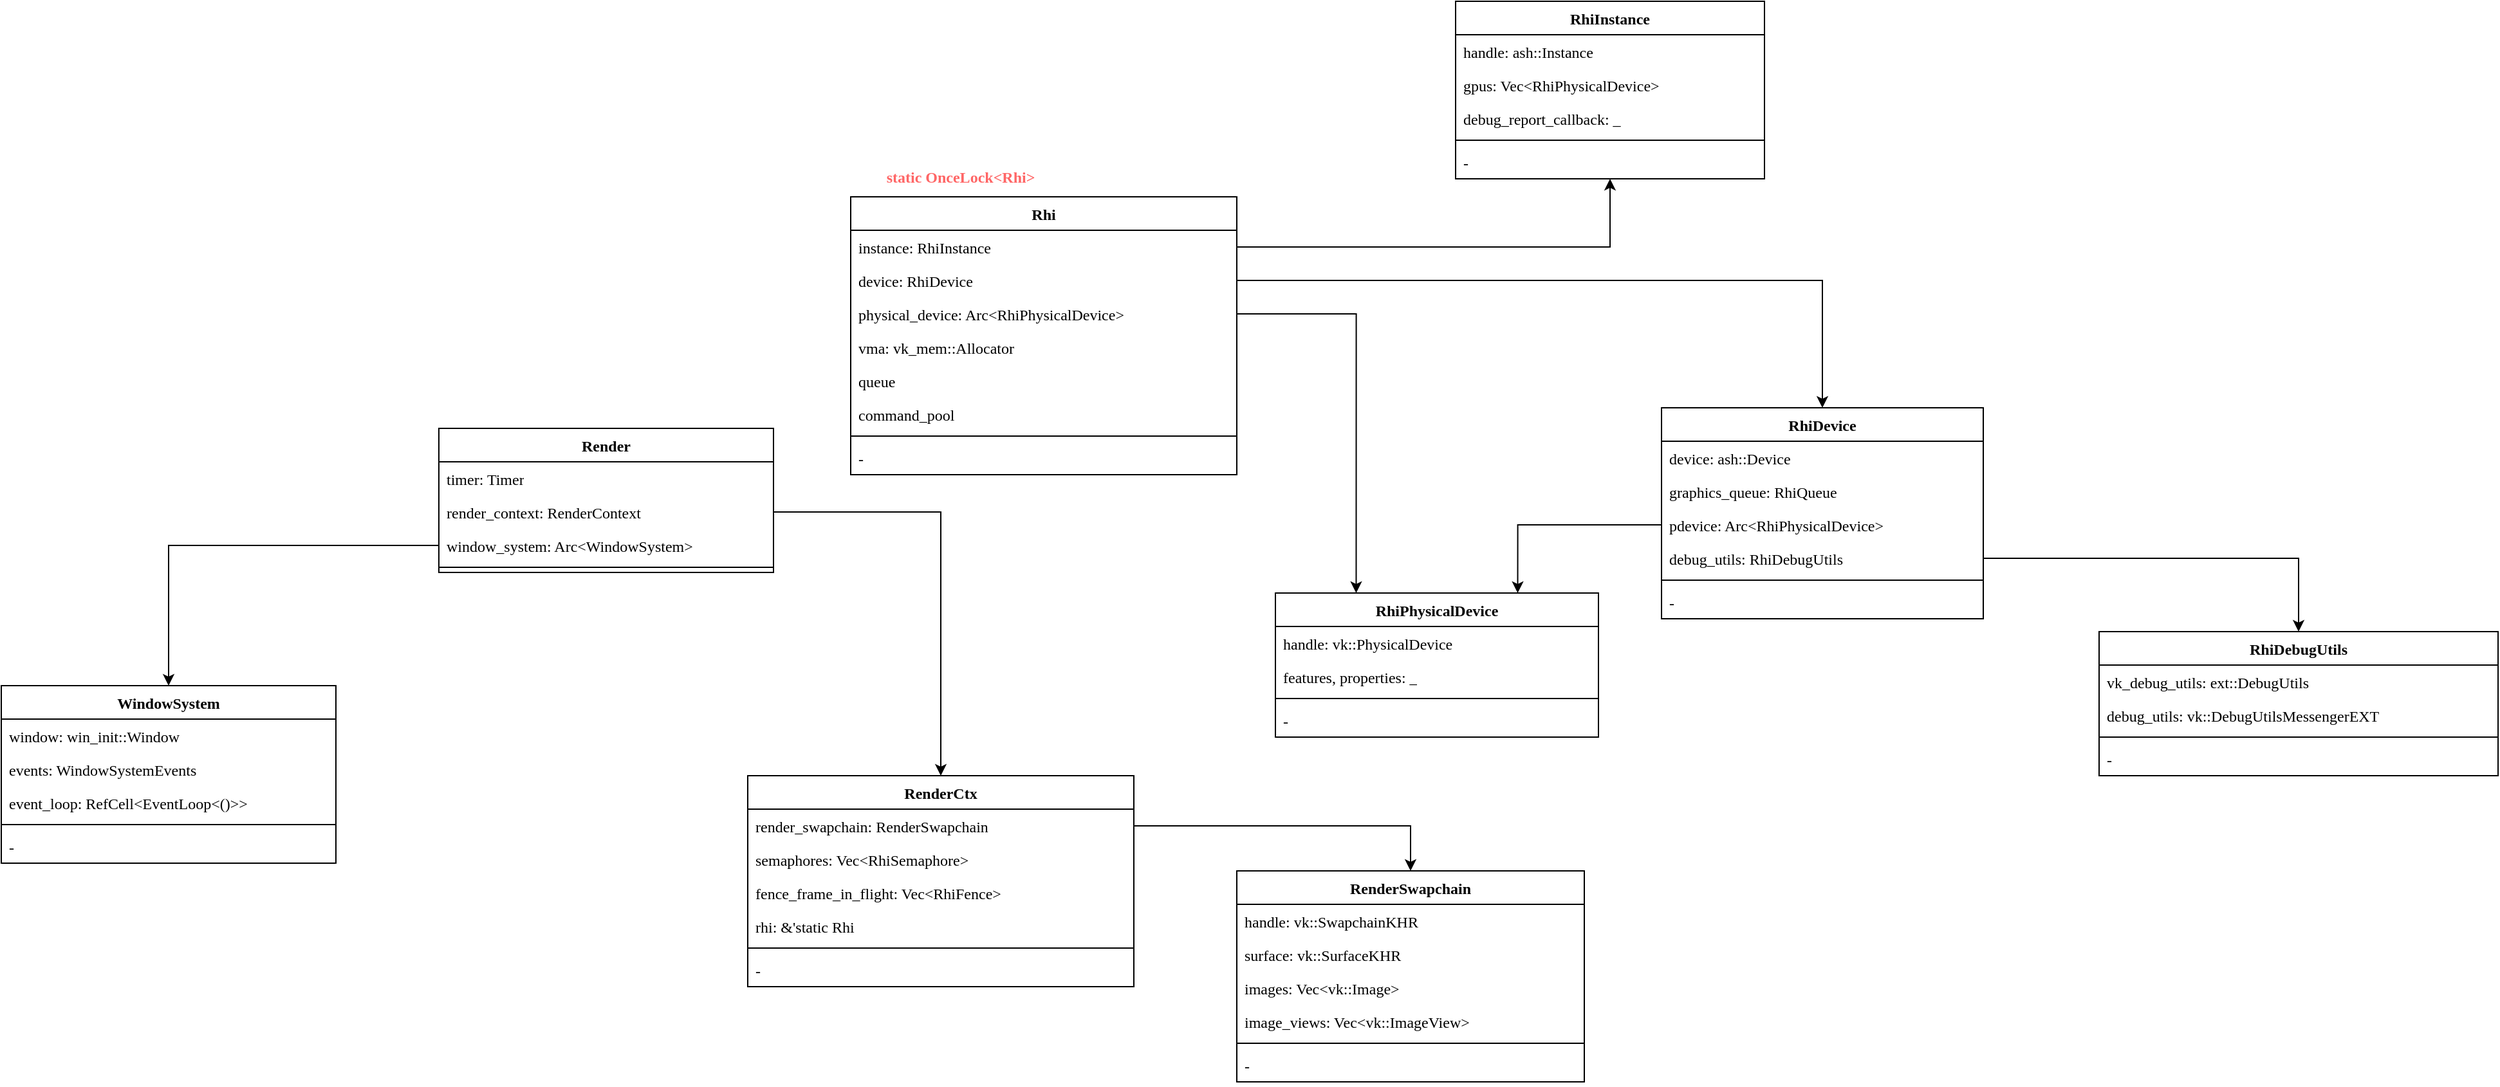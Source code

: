 <mxfile version="24.7.5">
  <diagram id="23iRSUPoRavnBvh4doch" name="Page-1">
    <mxGraphModel dx="2049" dy="1194" grid="1" gridSize="10" guides="1" tooltips="1" connect="1" arrows="1" fold="1" page="1" pageScale="1" pageWidth="1169" pageHeight="827" math="0" shadow="0">
      <root>
        <mxCell id="0" />
        <mxCell id="1" parent="0" />
        <mxCell id="-Fij7bQK2JmjQd7nQef9-5" value="Rhi" style="swimlane;fontStyle=1;align=center;verticalAlign=top;childLayout=stackLayout;horizontal=1;startSize=26;horizontalStack=0;resizeParent=1;resizeParentMax=0;resizeLast=0;collapsible=1;marginBottom=0;fontFamily=Lucida Console;" parent="1" vertex="1">
          <mxGeometry x="720" y="230" width="300" height="216" as="geometry" />
        </mxCell>
        <mxCell id="-Fij7bQK2JmjQd7nQef9-6" value="instance: RhiInstance" style="text;align=left;verticalAlign=top;spacingLeft=4;spacingRight=4;overflow=hidden;rotatable=0;points=[[0,0.5],[1,0.5]];portConstraint=eastwest;fontFamily=Lucida Console;" parent="-Fij7bQK2JmjQd7nQef9-5" vertex="1">
          <mxGeometry y="26" width="300" height="26" as="geometry" />
        </mxCell>
        <mxCell id="-Fij7bQK2JmjQd7nQef9-9" value="device: RhiDevice" style="text;align=left;verticalAlign=top;spacingLeft=4;spacingRight=4;overflow=hidden;rotatable=0;points=[[0,0.5],[1,0.5]];portConstraint=eastwest;fontFamily=Lucida Console;" parent="-Fij7bQK2JmjQd7nQef9-5" vertex="1">
          <mxGeometry y="52" width="300" height="26" as="geometry" />
        </mxCell>
        <mxCell id="OjfIQ2p1h18Cr_u5O-OC-22" value="physical_device: Arc&lt;RhiPhysicalDevice&gt;" style="text;align=left;verticalAlign=top;spacingLeft=4;spacingRight=4;overflow=hidden;rotatable=0;points=[[0,0.5],[1,0.5]];portConstraint=eastwest;fontFamily=Lucida Console;" parent="-Fij7bQK2JmjQd7nQef9-5" vertex="1">
          <mxGeometry y="78" width="300" height="26" as="geometry" />
        </mxCell>
        <mxCell id="OjfIQ2p1h18Cr_u5O-OC-23" value="vma: vk_mem::Allocator" style="text;align=left;verticalAlign=top;spacingLeft=4;spacingRight=4;overflow=hidden;rotatable=0;points=[[0,0.5],[1,0.5]];portConstraint=eastwest;fontFamily=Lucida Console;" parent="-Fij7bQK2JmjQd7nQef9-5" vertex="1">
          <mxGeometry y="104" width="300" height="26" as="geometry" />
        </mxCell>
        <mxCell id="-Fij7bQK2JmjQd7nQef9-10" value="queue" style="text;align=left;verticalAlign=top;spacingLeft=4;spacingRight=4;overflow=hidden;rotatable=0;points=[[0,0.5],[1,0.5]];portConstraint=eastwest;fontFamily=Lucida Console;" parent="-Fij7bQK2JmjQd7nQef9-5" vertex="1">
          <mxGeometry y="130" width="300" height="26" as="geometry" />
        </mxCell>
        <mxCell id="22" value="command_pool" style="text;align=left;verticalAlign=top;spacingLeft=4;spacingRight=4;overflow=hidden;rotatable=0;points=[[0,0.5],[1,0.5]];portConstraint=eastwest;fontFamily=Lucida Console;" parent="-Fij7bQK2JmjQd7nQef9-5" vertex="1">
          <mxGeometry y="156" width="300" height="26" as="geometry" />
        </mxCell>
        <mxCell id="-Fij7bQK2JmjQd7nQef9-7" value="" style="line;strokeWidth=1;align=left;verticalAlign=middle;spacingTop=-1;spacingLeft=3;spacingRight=3;rotatable=0;labelPosition=right;points=[];portConstraint=eastwest;fontFamily=Lucida Console;" parent="-Fij7bQK2JmjQd7nQef9-5" vertex="1">
          <mxGeometry y="182" width="300" height="8" as="geometry" />
        </mxCell>
        <mxCell id="-Fij7bQK2JmjQd7nQef9-8" value="-" style="text;align=left;verticalAlign=top;spacingLeft=4;spacingRight=4;overflow=hidden;rotatable=0;points=[[0,0.5],[1,0.5]];portConstraint=eastwest;fontFamily=Lucida Console;" parent="-Fij7bQK2JmjQd7nQef9-5" vertex="1">
          <mxGeometry y="190" width="300" height="26" as="geometry" />
        </mxCell>
        <mxCell id="-Fij7bQK2JmjQd7nQef9-13" value="RenderCtx" style="swimlane;fontStyle=1;align=center;verticalAlign=top;childLayout=stackLayout;horizontal=1;startSize=26;horizontalStack=0;resizeParent=1;resizeParentMax=0;resizeLast=0;collapsible=1;marginBottom=0;fontFamily=Lucida Console;" parent="1" vertex="1">
          <mxGeometry x="640" y="680" width="300" height="164" as="geometry" />
        </mxCell>
        <mxCell id="-Fij7bQK2JmjQd7nQef9-16" value="render_swapchain: RenderSwapchain" style="text;align=left;verticalAlign=top;spacingLeft=4;spacingRight=4;overflow=hidden;rotatable=0;points=[[0,0.5],[1,0.5]];portConstraint=eastwest;fontFamily=Lucida Console;" parent="-Fij7bQK2JmjQd7nQef9-13" vertex="1">
          <mxGeometry y="26" width="300" height="26" as="geometry" />
        </mxCell>
        <mxCell id="OjfIQ2p1h18Cr_u5O-OC-52" value="semaphores: Vec&lt;RhiSemaphore&gt;" style="text;align=left;verticalAlign=top;spacingLeft=4;spacingRight=4;overflow=hidden;rotatable=0;points=[[0,0.5],[1,0.5]];portConstraint=eastwest;fontFamily=Lucida Console;" parent="-Fij7bQK2JmjQd7nQef9-13" vertex="1">
          <mxGeometry y="52" width="300" height="26" as="geometry" />
        </mxCell>
        <mxCell id="-Fij7bQK2JmjQd7nQef9-19" value="fence_frame_in_flight: Vec&lt;RhiFence&gt;" style="text;align=left;verticalAlign=top;spacingLeft=4;spacingRight=4;overflow=hidden;rotatable=0;points=[[0,0.5],[1,0.5]];portConstraint=eastwest;fontFamily=Lucida Console;" parent="-Fij7bQK2JmjQd7nQef9-13" vertex="1">
          <mxGeometry y="78" width="300" height="26" as="geometry" />
        </mxCell>
        <mxCell id="-Fij7bQK2JmjQd7nQef9-20" value="rhi: &amp;&#39;static Rhi" style="text;align=left;verticalAlign=top;spacingLeft=4;spacingRight=4;overflow=hidden;rotatable=0;points=[[0,0.5],[1,0.5]];portConstraint=eastwest;fontFamily=Lucida Console;" parent="-Fij7bQK2JmjQd7nQef9-13" vertex="1">
          <mxGeometry y="104" width="300" height="26" as="geometry" />
        </mxCell>
        <mxCell id="-Fij7bQK2JmjQd7nQef9-17" value="" style="line;strokeWidth=1;align=left;verticalAlign=middle;spacingTop=-1;spacingLeft=3;spacingRight=3;rotatable=0;labelPosition=right;points=[];portConstraint=eastwest;fontFamily=Lucida Console;" parent="-Fij7bQK2JmjQd7nQef9-13" vertex="1">
          <mxGeometry y="130" width="300" height="8" as="geometry" />
        </mxCell>
        <mxCell id="-Fij7bQK2JmjQd7nQef9-18" value="-" style="text;align=left;verticalAlign=top;spacingLeft=4;spacingRight=4;overflow=hidden;rotatable=0;points=[[0,0.5],[1,0.5]];portConstraint=eastwest;fontFamily=Lucida Console;" parent="-Fij7bQK2JmjQd7nQef9-13" vertex="1">
          <mxGeometry y="138" width="300" height="26" as="geometry" />
        </mxCell>
        <mxCell id="15" value="WindowSystem" style="swimlane;fontStyle=1;align=center;verticalAlign=top;childLayout=stackLayout;horizontal=1;startSize=26;horizontalStack=0;resizeParent=1;resizeParentMax=0;resizeLast=0;collapsible=1;marginBottom=0;fontFamily=Lucida Console;" parent="1" vertex="1">
          <mxGeometry x="60" y="610" width="260" height="138" as="geometry" />
        </mxCell>
        <mxCell id="16" value="window: win_init::Window" style="text;align=left;verticalAlign=top;spacingLeft=4;spacingRight=4;overflow=hidden;rotatable=0;points=[[0,0.5],[1,0.5]];portConstraint=eastwest;fontFamily=Lucida Console;" parent="15" vertex="1">
          <mxGeometry y="26" width="260" height="26" as="geometry" />
        </mxCell>
        <mxCell id="17" value="events: WindowSystemEvents" style="text;align=left;verticalAlign=top;spacingLeft=4;spacingRight=4;overflow=hidden;rotatable=0;points=[[0,0.5],[1,0.5]];portConstraint=eastwest;fontFamily=Lucida Console;" parent="15" vertex="1">
          <mxGeometry y="52" width="260" height="26" as="geometry" />
        </mxCell>
        <mxCell id="18" value="event_loop: RefCell&lt;EventLoop&lt;()&gt;&gt;" style="text;align=left;verticalAlign=top;spacingLeft=4;spacingRight=4;overflow=hidden;rotatable=0;points=[[0,0.5],[1,0.5]];portConstraint=eastwest;fontFamily=Lucida Console;" parent="15" vertex="1">
          <mxGeometry y="78" width="260" height="26" as="geometry" />
        </mxCell>
        <mxCell id="19" value="" style="line;strokeWidth=1;align=left;verticalAlign=middle;spacingTop=-1;spacingLeft=3;spacingRight=3;rotatable=0;labelPosition=right;points=[];portConstraint=eastwest;fontFamily=Lucida Console;" parent="15" vertex="1">
          <mxGeometry y="104" width="260" height="8" as="geometry" />
        </mxCell>
        <mxCell id="20" value="-" style="text;align=left;verticalAlign=top;spacingLeft=4;spacingRight=4;overflow=hidden;rotatable=0;points=[[0,0.5],[1,0.5]];portConstraint=eastwest;fontFamily=Lucida Console;" parent="15" vertex="1">
          <mxGeometry y="112" width="260" height="26" as="geometry" />
        </mxCell>
        <mxCell id="820sSQmcWdXDixxTHN7m-22" value="Render" style="swimlane;fontStyle=1;align=center;verticalAlign=top;childLayout=stackLayout;horizontal=1;startSize=26;horizontalStack=0;resizeParent=1;resizeParentMax=0;resizeLast=0;collapsible=1;marginBottom=0;whiteSpace=wrap;html=1;fontFamily=Lucida Console;" parent="1" vertex="1">
          <mxGeometry x="400" y="410" width="260" height="112" as="geometry" />
        </mxCell>
        <mxCell id="820sSQmcWdXDixxTHN7m-26" value="timer: Timer" style="text;align=left;verticalAlign=top;spacingLeft=4;spacingRight=4;overflow=hidden;rotatable=0;points=[[0,0.5],[1,0.5]];portConstraint=eastwest;whiteSpace=wrap;html=1;fontFamily=Lucida Console;" parent="820sSQmcWdXDixxTHN7m-22" vertex="1">
          <mxGeometry y="26" width="260" height="26" as="geometry" />
        </mxCell>
        <mxCell id="820sSQmcWdXDixxTHN7m-27" value="render_context: RenderContext" style="text;align=left;verticalAlign=top;spacingLeft=4;spacingRight=4;overflow=hidden;rotatable=0;points=[[0,0.5],[1,0.5]];portConstraint=eastwest;whiteSpace=wrap;html=1;fontFamily=Lucida Console;" parent="820sSQmcWdXDixxTHN7m-22" vertex="1">
          <mxGeometry y="52" width="260" height="26" as="geometry" />
        </mxCell>
        <mxCell id="820sSQmcWdXDixxTHN7m-28" value="window_system: Arc&amp;lt;WindowSystem&amp;gt;" style="text;align=left;verticalAlign=top;spacingLeft=4;spacingRight=4;overflow=hidden;rotatable=0;points=[[0,0.5],[1,0.5]];portConstraint=eastwest;whiteSpace=wrap;html=1;fontFamily=Lucida Console;" parent="820sSQmcWdXDixxTHN7m-22" vertex="1">
          <mxGeometry y="78" width="260" height="26" as="geometry" />
        </mxCell>
        <mxCell id="820sSQmcWdXDixxTHN7m-24" value="" style="line;strokeWidth=1;align=left;verticalAlign=middle;spacingTop=-1;spacingLeft=3;spacingRight=3;rotatable=0;labelPosition=right;points=[];portConstraint=eastwest;fontFamily=Lucida Console;" parent="820sSQmcWdXDixxTHN7m-22" vertex="1">
          <mxGeometry y="104" width="260" height="8" as="geometry" />
        </mxCell>
        <mxCell id="820sSQmcWdXDixxTHN7m-29" style="edgeStyle=orthogonalEdgeStyle;rounded=0;orthogonalLoop=1;jettySize=auto;html=1;fontFamily=Lucida Console;" parent="1" source="820sSQmcWdXDixxTHN7m-28" target="15" edge="1">
          <mxGeometry relative="1" as="geometry" />
        </mxCell>
        <mxCell id="820sSQmcWdXDixxTHN7m-30" style="edgeStyle=orthogonalEdgeStyle;rounded=0;orthogonalLoop=1;jettySize=auto;html=1;fontFamily=Lucida Console;" parent="1" source="820sSQmcWdXDixxTHN7m-27" target="-Fij7bQK2JmjQd7nQef9-13" edge="1">
          <mxGeometry relative="1" as="geometry" />
        </mxCell>
        <mxCell id="OjfIQ2p1h18Cr_u5O-OC-24" value="RhiInstance" style="swimlane;fontStyle=1;align=center;verticalAlign=top;childLayout=stackLayout;horizontal=1;startSize=26;horizontalStack=0;resizeParent=1;resizeParentMax=0;resizeLast=0;collapsible=1;marginBottom=0;fontFamily=Lucida Console;" parent="1" vertex="1">
          <mxGeometry x="1190" y="78" width="240" height="138" as="geometry" />
        </mxCell>
        <mxCell id="OjfIQ2p1h18Cr_u5O-OC-25" value="handle: ash::Instance" style="text;align=left;verticalAlign=top;spacingLeft=4;spacingRight=4;overflow=hidden;rotatable=0;points=[[0,0.5],[1,0.5]];portConstraint=eastwest;fontFamily=Lucida Console;" parent="OjfIQ2p1h18Cr_u5O-OC-24" vertex="1">
          <mxGeometry y="26" width="240" height="26" as="geometry" />
        </mxCell>
        <mxCell id="OjfIQ2p1h18Cr_u5O-OC-26" value="gpus: Vec&lt;RhiPhysicalDevice&gt;" style="text;align=left;verticalAlign=top;spacingLeft=4;spacingRight=4;overflow=hidden;rotatable=0;points=[[0,0.5],[1,0.5]];portConstraint=eastwest;fontFamily=Lucida Console;" parent="OjfIQ2p1h18Cr_u5O-OC-24" vertex="1">
          <mxGeometry y="52" width="240" height="26" as="geometry" />
        </mxCell>
        <mxCell id="OjfIQ2p1h18Cr_u5O-OC-27" value="debug_report_callback: _" style="text;align=left;verticalAlign=top;spacingLeft=4;spacingRight=4;overflow=hidden;rotatable=0;points=[[0,0.5],[1,0.5]];portConstraint=eastwest;fontFamily=Lucida Console;" parent="OjfIQ2p1h18Cr_u5O-OC-24" vertex="1">
          <mxGeometry y="78" width="240" height="26" as="geometry" />
        </mxCell>
        <mxCell id="OjfIQ2p1h18Cr_u5O-OC-28" value="" style="line;strokeWidth=1;align=left;verticalAlign=middle;spacingTop=-1;spacingLeft=3;spacingRight=3;rotatable=0;labelPosition=right;points=[];portConstraint=eastwest;fontFamily=Lucida Console;" parent="OjfIQ2p1h18Cr_u5O-OC-24" vertex="1">
          <mxGeometry y="104" width="240" height="8" as="geometry" />
        </mxCell>
        <mxCell id="OjfIQ2p1h18Cr_u5O-OC-29" value="-" style="text;align=left;verticalAlign=top;spacingLeft=4;spacingRight=4;overflow=hidden;rotatable=0;points=[[0,0.5],[1,0.5]];portConstraint=eastwest;fontFamily=Lucida Console;" parent="OjfIQ2p1h18Cr_u5O-OC-24" vertex="1">
          <mxGeometry y="112" width="240" height="26" as="geometry" />
        </mxCell>
        <mxCell id="OjfIQ2p1h18Cr_u5O-OC-34" style="edgeStyle=orthogonalEdgeStyle;rounded=0;orthogonalLoop=1;jettySize=auto;html=1;fontFamily=Lucida Console;" parent="1" source="-Fij7bQK2JmjQd7nQef9-6" target="OjfIQ2p1h18Cr_u5O-OC-24" edge="1">
          <mxGeometry relative="1" as="geometry" />
        </mxCell>
        <mxCell id="OjfIQ2p1h18Cr_u5O-OC-35" value="RhiDevice" style="swimlane;fontStyle=1;align=center;verticalAlign=top;childLayout=stackLayout;horizontal=1;startSize=26;horizontalStack=0;resizeParent=1;resizeParentMax=0;resizeLast=0;collapsible=1;marginBottom=0;whiteSpace=wrap;html=1;fontFamily=Lucida Console;" parent="1" vertex="1">
          <mxGeometry x="1350" y="394" width="250" height="164" as="geometry" />
        </mxCell>
        <mxCell id="OjfIQ2p1h18Cr_u5O-OC-36" value="device: ash::Device" style="text;strokeColor=none;fillColor=none;align=left;verticalAlign=top;spacingLeft=4;spacingRight=4;overflow=hidden;rotatable=0;points=[[0,0.5],[1,0.5]];portConstraint=eastwest;whiteSpace=wrap;html=1;fontFamily=Lucida Console;" parent="OjfIQ2p1h18Cr_u5O-OC-35" vertex="1">
          <mxGeometry y="26" width="250" height="26" as="geometry" />
        </mxCell>
        <mxCell id="OjfIQ2p1h18Cr_u5O-OC-39" value="graphics_queue: RhiQueue" style="text;strokeColor=none;fillColor=none;align=left;verticalAlign=top;spacingLeft=4;spacingRight=4;overflow=hidden;rotatable=0;points=[[0,0.5],[1,0.5]];portConstraint=eastwest;whiteSpace=wrap;html=1;fontFamily=Lucida Console;" parent="OjfIQ2p1h18Cr_u5O-OC-35" vertex="1">
          <mxGeometry y="52" width="250" height="26" as="geometry" />
        </mxCell>
        <mxCell id="OjfIQ2p1h18Cr_u5O-OC-40" value="pdevice: Arc&amp;lt;RhiPhysicalDevice&amp;gt;" style="text;strokeColor=none;fillColor=none;align=left;verticalAlign=top;spacingLeft=4;spacingRight=4;overflow=hidden;rotatable=0;points=[[0,0.5],[1,0.5]];portConstraint=eastwest;whiteSpace=wrap;html=1;fontFamily=Lucida Console;" parent="OjfIQ2p1h18Cr_u5O-OC-35" vertex="1">
          <mxGeometry y="78" width="250" height="26" as="geometry" />
        </mxCell>
        <mxCell id="OjfIQ2p1h18Cr_u5O-OC-41" value="debug_utils: RhiDebugUtils" style="text;strokeColor=none;fillColor=none;align=left;verticalAlign=top;spacingLeft=4;spacingRight=4;overflow=hidden;rotatable=0;points=[[0,0.5],[1,0.5]];portConstraint=eastwest;whiteSpace=wrap;html=1;fontFamily=Lucida Console;" parent="OjfIQ2p1h18Cr_u5O-OC-35" vertex="1">
          <mxGeometry y="104" width="250" height="26" as="geometry" />
        </mxCell>
        <mxCell id="OjfIQ2p1h18Cr_u5O-OC-37" value="" style="line;strokeWidth=1;fillColor=none;align=left;verticalAlign=middle;spacingTop=-1;spacingLeft=3;spacingRight=3;rotatable=0;labelPosition=right;points=[];portConstraint=eastwest;strokeColor=inherit;fontFamily=Lucida Console;" parent="OjfIQ2p1h18Cr_u5O-OC-35" vertex="1">
          <mxGeometry y="130" width="250" height="8" as="geometry" />
        </mxCell>
        <mxCell id="OjfIQ2p1h18Cr_u5O-OC-38" value="-" style="text;strokeColor=none;fillColor=none;align=left;verticalAlign=top;spacingLeft=4;spacingRight=4;overflow=hidden;rotatable=0;points=[[0,0.5],[1,0.5]];portConstraint=eastwest;whiteSpace=wrap;html=1;fontFamily=Lucida Console;" parent="OjfIQ2p1h18Cr_u5O-OC-35" vertex="1">
          <mxGeometry y="138" width="250" height="26" as="geometry" />
        </mxCell>
        <mxCell id="OjfIQ2p1h18Cr_u5O-OC-42" value="RhiPhysicalDevice" style="swimlane;fontStyle=1;align=center;verticalAlign=top;childLayout=stackLayout;horizontal=1;startSize=26;horizontalStack=0;resizeParent=1;resizeParentMax=0;resizeLast=0;collapsible=1;marginBottom=0;whiteSpace=wrap;html=1;fontFamily=Lucida Console;" parent="1" vertex="1">
          <mxGeometry x="1050" y="538" width="251" height="112" as="geometry" />
        </mxCell>
        <mxCell id="OjfIQ2p1h18Cr_u5O-OC-43" value="handle: vk::PhysicalDevice" style="text;strokeColor=none;fillColor=none;align=left;verticalAlign=top;spacingLeft=4;spacingRight=4;overflow=hidden;rotatable=0;points=[[0,0.5],[1,0.5]];portConstraint=eastwest;whiteSpace=wrap;html=1;fontFamily=Lucida Console;" parent="OjfIQ2p1h18Cr_u5O-OC-42" vertex="1">
          <mxGeometry y="26" width="251" height="26" as="geometry" />
        </mxCell>
        <mxCell id="OjfIQ2p1h18Cr_u5O-OC-46" value="features, properties: _" style="text;strokeColor=none;fillColor=none;align=left;verticalAlign=top;spacingLeft=4;spacingRight=4;overflow=hidden;rotatable=0;points=[[0,0.5],[1,0.5]];portConstraint=eastwest;whiteSpace=wrap;html=1;fontFamily=Lucida Console;" parent="OjfIQ2p1h18Cr_u5O-OC-42" vertex="1">
          <mxGeometry y="52" width="251" height="26" as="geometry" />
        </mxCell>
        <mxCell id="OjfIQ2p1h18Cr_u5O-OC-44" value="" style="line;strokeWidth=1;fillColor=none;align=left;verticalAlign=middle;spacingTop=-1;spacingLeft=3;spacingRight=3;rotatable=0;labelPosition=right;points=[];portConstraint=eastwest;strokeColor=inherit;fontFamily=Lucida Console;" parent="OjfIQ2p1h18Cr_u5O-OC-42" vertex="1">
          <mxGeometry y="78" width="251" height="8" as="geometry" />
        </mxCell>
        <mxCell id="OjfIQ2p1h18Cr_u5O-OC-45" value="-" style="text;strokeColor=none;fillColor=none;align=left;verticalAlign=top;spacingLeft=4;spacingRight=4;overflow=hidden;rotatable=0;points=[[0,0.5],[1,0.5]];portConstraint=eastwest;whiteSpace=wrap;html=1;fontFamily=Lucida Console;" parent="OjfIQ2p1h18Cr_u5O-OC-42" vertex="1">
          <mxGeometry y="86" width="251" height="26" as="geometry" />
        </mxCell>
        <mxCell id="OjfIQ2p1h18Cr_u5O-OC-47" style="edgeStyle=orthogonalEdgeStyle;rounded=0;orthogonalLoop=1;jettySize=auto;html=1;fontFamily=Lucida Console;" parent="1" source="-Fij7bQK2JmjQd7nQef9-9" target="OjfIQ2p1h18Cr_u5O-OC-35" edge="1">
          <mxGeometry relative="1" as="geometry" />
        </mxCell>
        <mxCell id="OjfIQ2p1h18Cr_u5O-OC-48" style="edgeStyle=orthogonalEdgeStyle;rounded=0;orthogonalLoop=1;jettySize=auto;html=1;fontFamily=Lucida Console;entryX=0.75;entryY=0;entryDx=0;entryDy=0;" parent="1" source="OjfIQ2p1h18Cr_u5O-OC-40" target="OjfIQ2p1h18Cr_u5O-OC-42" edge="1">
          <mxGeometry relative="1" as="geometry" />
        </mxCell>
        <mxCell id="OjfIQ2p1h18Cr_u5O-OC-49" style="edgeStyle=orthogonalEdgeStyle;rounded=0;orthogonalLoop=1;jettySize=auto;html=1;exitX=1;exitY=0.5;exitDx=0;exitDy=0;fontFamily=Lucida Console;entryX=0.25;entryY=0;entryDx=0;entryDy=0;" parent="1" source="OjfIQ2p1h18Cr_u5O-OC-22" target="OjfIQ2p1h18Cr_u5O-OC-42" edge="1">
          <mxGeometry relative="1" as="geometry" />
        </mxCell>
        <mxCell id="OjfIQ2p1h18Cr_u5O-OC-50" value="&lt;font color=&quot;#ff6666&quot;&gt;&lt;b&gt;static OnceLock&amp;lt;Rhi&amp;gt;&lt;/b&gt;&lt;/font&gt;" style="text;html=1;align=center;verticalAlign=middle;resizable=0;points=[];autosize=1;strokeColor=none;fillColor=none;fontFamily=Lucida Console;" parent="1" vertex="1">
          <mxGeometry x="720" y="200" width="170" height="30" as="geometry" />
        </mxCell>
        <mxCell id="OjfIQ2p1h18Cr_u5O-OC-53" value="RenderSwapchain" style="swimlane;fontStyle=1;align=center;verticalAlign=top;childLayout=stackLayout;horizontal=1;startSize=26;horizontalStack=0;resizeParent=1;resizeParentMax=0;resizeLast=0;collapsible=1;marginBottom=0;whiteSpace=wrap;html=1;fontFamily=Lucida Console;" parent="1" vertex="1">
          <mxGeometry x="1020" y="754" width="270" height="164" as="geometry" />
        </mxCell>
        <mxCell id="OjfIQ2p1h18Cr_u5O-OC-54" value="handle: vk::SwapchainKHR" style="text;strokeColor=none;fillColor=none;align=left;verticalAlign=top;spacingLeft=4;spacingRight=4;overflow=hidden;rotatable=0;points=[[0,0.5],[1,0.5]];portConstraint=eastwest;whiteSpace=wrap;html=1;fontFamily=Lucida Console;" parent="OjfIQ2p1h18Cr_u5O-OC-53" vertex="1">
          <mxGeometry y="26" width="270" height="26" as="geometry" />
        </mxCell>
        <mxCell id="OjfIQ2p1h18Cr_u5O-OC-57" value="surface: vk::SurfaceKHR" style="text;strokeColor=none;fillColor=none;align=left;verticalAlign=top;spacingLeft=4;spacingRight=4;overflow=hidden;rotatable=0;points=[[0,0.5],[1,0.5]];portConstraint=eastwest;whiteSpace=wrap;html=1;fontFamily=Lucida Console;" parent="OjfIQ2p1h18Cr_u5O-OC-53" vertex="1">
          <mxGeometry y="52" width="270" height="26" as="geometry" />
        </mxCell>
        <mxCell id="OjfIQ2p1h18Cr_u5O-OC-58" value="images: Vec&amp;lt;vk::Image&amp;gt;" style="text;strokeColor=none;fillColor=none;align=left;verticalAlign=top;spacingLeft=4;spacingRight=4;overflow=hidden;rotatable=0;points=[[0,0.5],[1,0.5]];portConstraint=eastwest;whiteSpace=wrap;html=1;fontFamily=Lucida Console;" parent="OjfIQ2p1h18Cr_u5O-OC-53" vertex="1">
          <mxGeometry y="78" width="270" height="26" as="geometry" />
        </mxCell>
        <mxCell id="OjfIQ2p1h18Cr_u5O-OC-59" value="image_views: Vec&amp;lt;vk::ImageView&amp;gt;" style="text;strokeColor=none;fillColor=none;align=left;verticalAlign=top;spacingLeft=4;spacingRight=4;overflow=hidden;rotatable=0;points=[[0,0.5],[1,0.5]];portConstraint=eastwest;whiteSpace=wrap;html=1;fontFamily=Lucida Console;" parent="OjfIQ2p1h18Cr_u5O-OC-53" vertex="1">
          <mxGeometry y="104" width="270" height="26" as="geometry" />
        </mxCell>
        <mxCell id="OjfIQ2p1h18Cr_u5O-OC-55" value="" style="line;strokeWidth=1;fillColor=none;align=left;verticalAlign=middle;spacingTop=-1;spacingLeft=3;spacingRight=3;rotatable=0;labelPosition=right;points=[];portConstraint=eastwest;strokeColor=inherit;fontFamily=Lucida Console;" parent="OjfIQ2p1h18Cr_u5O-OC-53" vertex="1">
          <mxGeometry y="130" width="270" height="8" as="geometry" />
        </mxCell>
        <mxCell id="OjfIQ2p1h18Cr_u5O-OC-56" value="-" style="text;strokeColor=none;fillColor=none;align=left;verticalAlign=top;spacingLeft=4;spacingRight=4;overflow=hidden;rotatable=0;points=[[0,0.5],[1,0.5]];portConstraint=eastwest;whiteSpace=wrap;html=1;fontFamily=Lucida Console;" parent="OjfIQ2p1h18Cr_u5O-OC-53" vertex="1">
          <mxGeometry y="138" width="270" height="26" as="geometry" />
        </mxCell>
        <mxCell id="OjfIQ2p1h18Cr_u5O-OC-60" style="edgeStyle=orthogonalEdgeStyle;rounded=0;orthogonalLoop=1;jettySize=auto;html=1;" parent="1" source="-Fij7bQK2JmjQd7nQef9-16" target="OjfIQ2p1h18Cr_u5O-OC-53" edge="1">
          <mxGeometry relative="1" as="geometry" />
        </mxCell>
        <mxCell id="BQuH4KgRPl1QOw7-4SJ3-22" value="RhiDebugUtils" style="swimlane;fontStyle=1;align=center;verticalAlign=top;childLayout=stackLayout;horizontal=1;startSize=26;horizontalStack=0;resizeParent=1;resizeParentMax=0;resizeLast=0;collapsible=1;marginBottom=0;whiteSpace=wrap;html=1;fontFamily=Lucida Console;" vertex="1" parent="1">
          <mxGeometry x="1690" y="568" width="310" height="112" as="geometry" />
        </mxCell>
        <mxCell id="BQuH4KgRPl1QOw7-4SJ3-25" value="vk_debug_utils: ext::DebugUtils" style="text;strokeColor=none;fillColor=none;align=left;verticalAlign=top;spacingLeft=4;spacingRight=4;overflow=hidden;rotatable=0;points=[[0,0.5],[1,0.5]];portConstraint=eastwest;whiteSpace=wrap;html=1;fontFamily=Lucida Console;" vertex="1" parent="BQuH4KgRPl1QOw7-4SJ3-22">
          <mxGeometry y="26" width="310" height="26" as="geometry" />
        </mxCell>
        <mxCell id="BQuH4KgRPl1QOw7-4SJ3-26" value="debug_utils: vk::DebugUtilsMessengerEXT" style="text;strokeColor=none;fillColor=none;align=left;verticalAlign=top;spacingLeft=4;spacingRight=4;overflow=hidden;rotatable=0;points=[[0,0.5],[1,0.5]];portConstraint=eastwest;whiteSpace=wrap;html=1;fontFamily=Lucida Console;" vertex="1" parent="BQuH4KgRPl1QOw7-4SJ3-22">
          <mxGeometry y="52" width="310" height="26" as="geometry" />
        </mxCell>
        <mxCell id="BQuH4KgRPl1QOw7-4SJ3-27" value="" style="line;strokeWidth=1;fillColor=none;align=left;verticalAlign=middle;spacingTop=-1;spacingLeft=3;spacingRight=3;rotatable=0;labelPosition=right;points=[];portConstraint=eastwest;strokeColor=inherit;fontFamily=Lucida Console;" vertex="1" parent="BQuH4KgRPl1QOw7-4SJ3-22">
          <mxGeometry y="78" width="310" height="8" as="geometry" />
        </mxCell>
        <mxCell id="BQuH4KgRPl1QOw7-4SJ3-28" value="-" style="text;strokeColor=none;fillColor=none;align=left;verticalAlign=top;spacingLeft=4;spacingRight=4;overflow=hidden;rotatable=0;points=[[0,0.5],[1,0.5]];portConstraint=eastwest;whiteSpace=wrap;html=1;fontFamily=Lucida Console;" vertex="1" parent="BQuH4KgRPl1QOw7-4SJ3-22">
          <mxGeometry y="86" width="310" height="26" as="geometry" />
        </mxCell>
        <mxCell id="BQuH4KgRPl1QOw7-4SJ3-29" style="edgeStyle=orthogonalEdgeStyle;rounded=0;orthogonalLoop=1;jettySize=auto;html=1;" edge="1" parent="1" source="OjfIQ2p1h18Cr_u5O-OC-41" target="BQuH4KgRPl1QOw7-4SJ3-22">
          <mxGeometry relative="1" as="geometry" />
        </mxCell>
      </root>
    </mxGraphModel>
  </diagram>
</mxfile>
